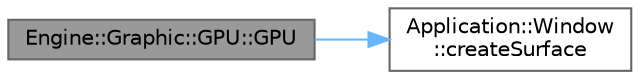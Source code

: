digraph "Engine::Graphic::GPU::GPU"
{
 // LATEX_PDF_SIZE
  bgcolor="transparent";
  edge [fontname=Helvetica,fontsize=10,labelfontname=Helvetica,labelfontsize=10];
  node [fontname=Helvetica,fontsize=10,shape=box,height=0.2,width=0.4];
  rankdir="LR";
  Node1 [id="Node000001",label="Engine::Graphic::GPU::GPU",height=0.2,width=0.4,color="gray40", fillcolor="grey60", style="filled", fontcolor="black",tooltip="Constructor que inicializa la GPU con la ventana especificada."];
  Node1 -> Node2 [id="edge1_Node000001_Node000002",color="steelblue1",style="solid",tooltip=" "];
  Node2 [id="Node000002",label="Application::Window\l::createSurface",height=0.2,width=0.4,color="grey40", fillcolor="white", style="filled",URL="$class_application_1_1_window.html#a7181186bf0573d0c14fc901ff44c1c3a",tooltip="Crea la superficie Vulkan de la ventana."];
}
